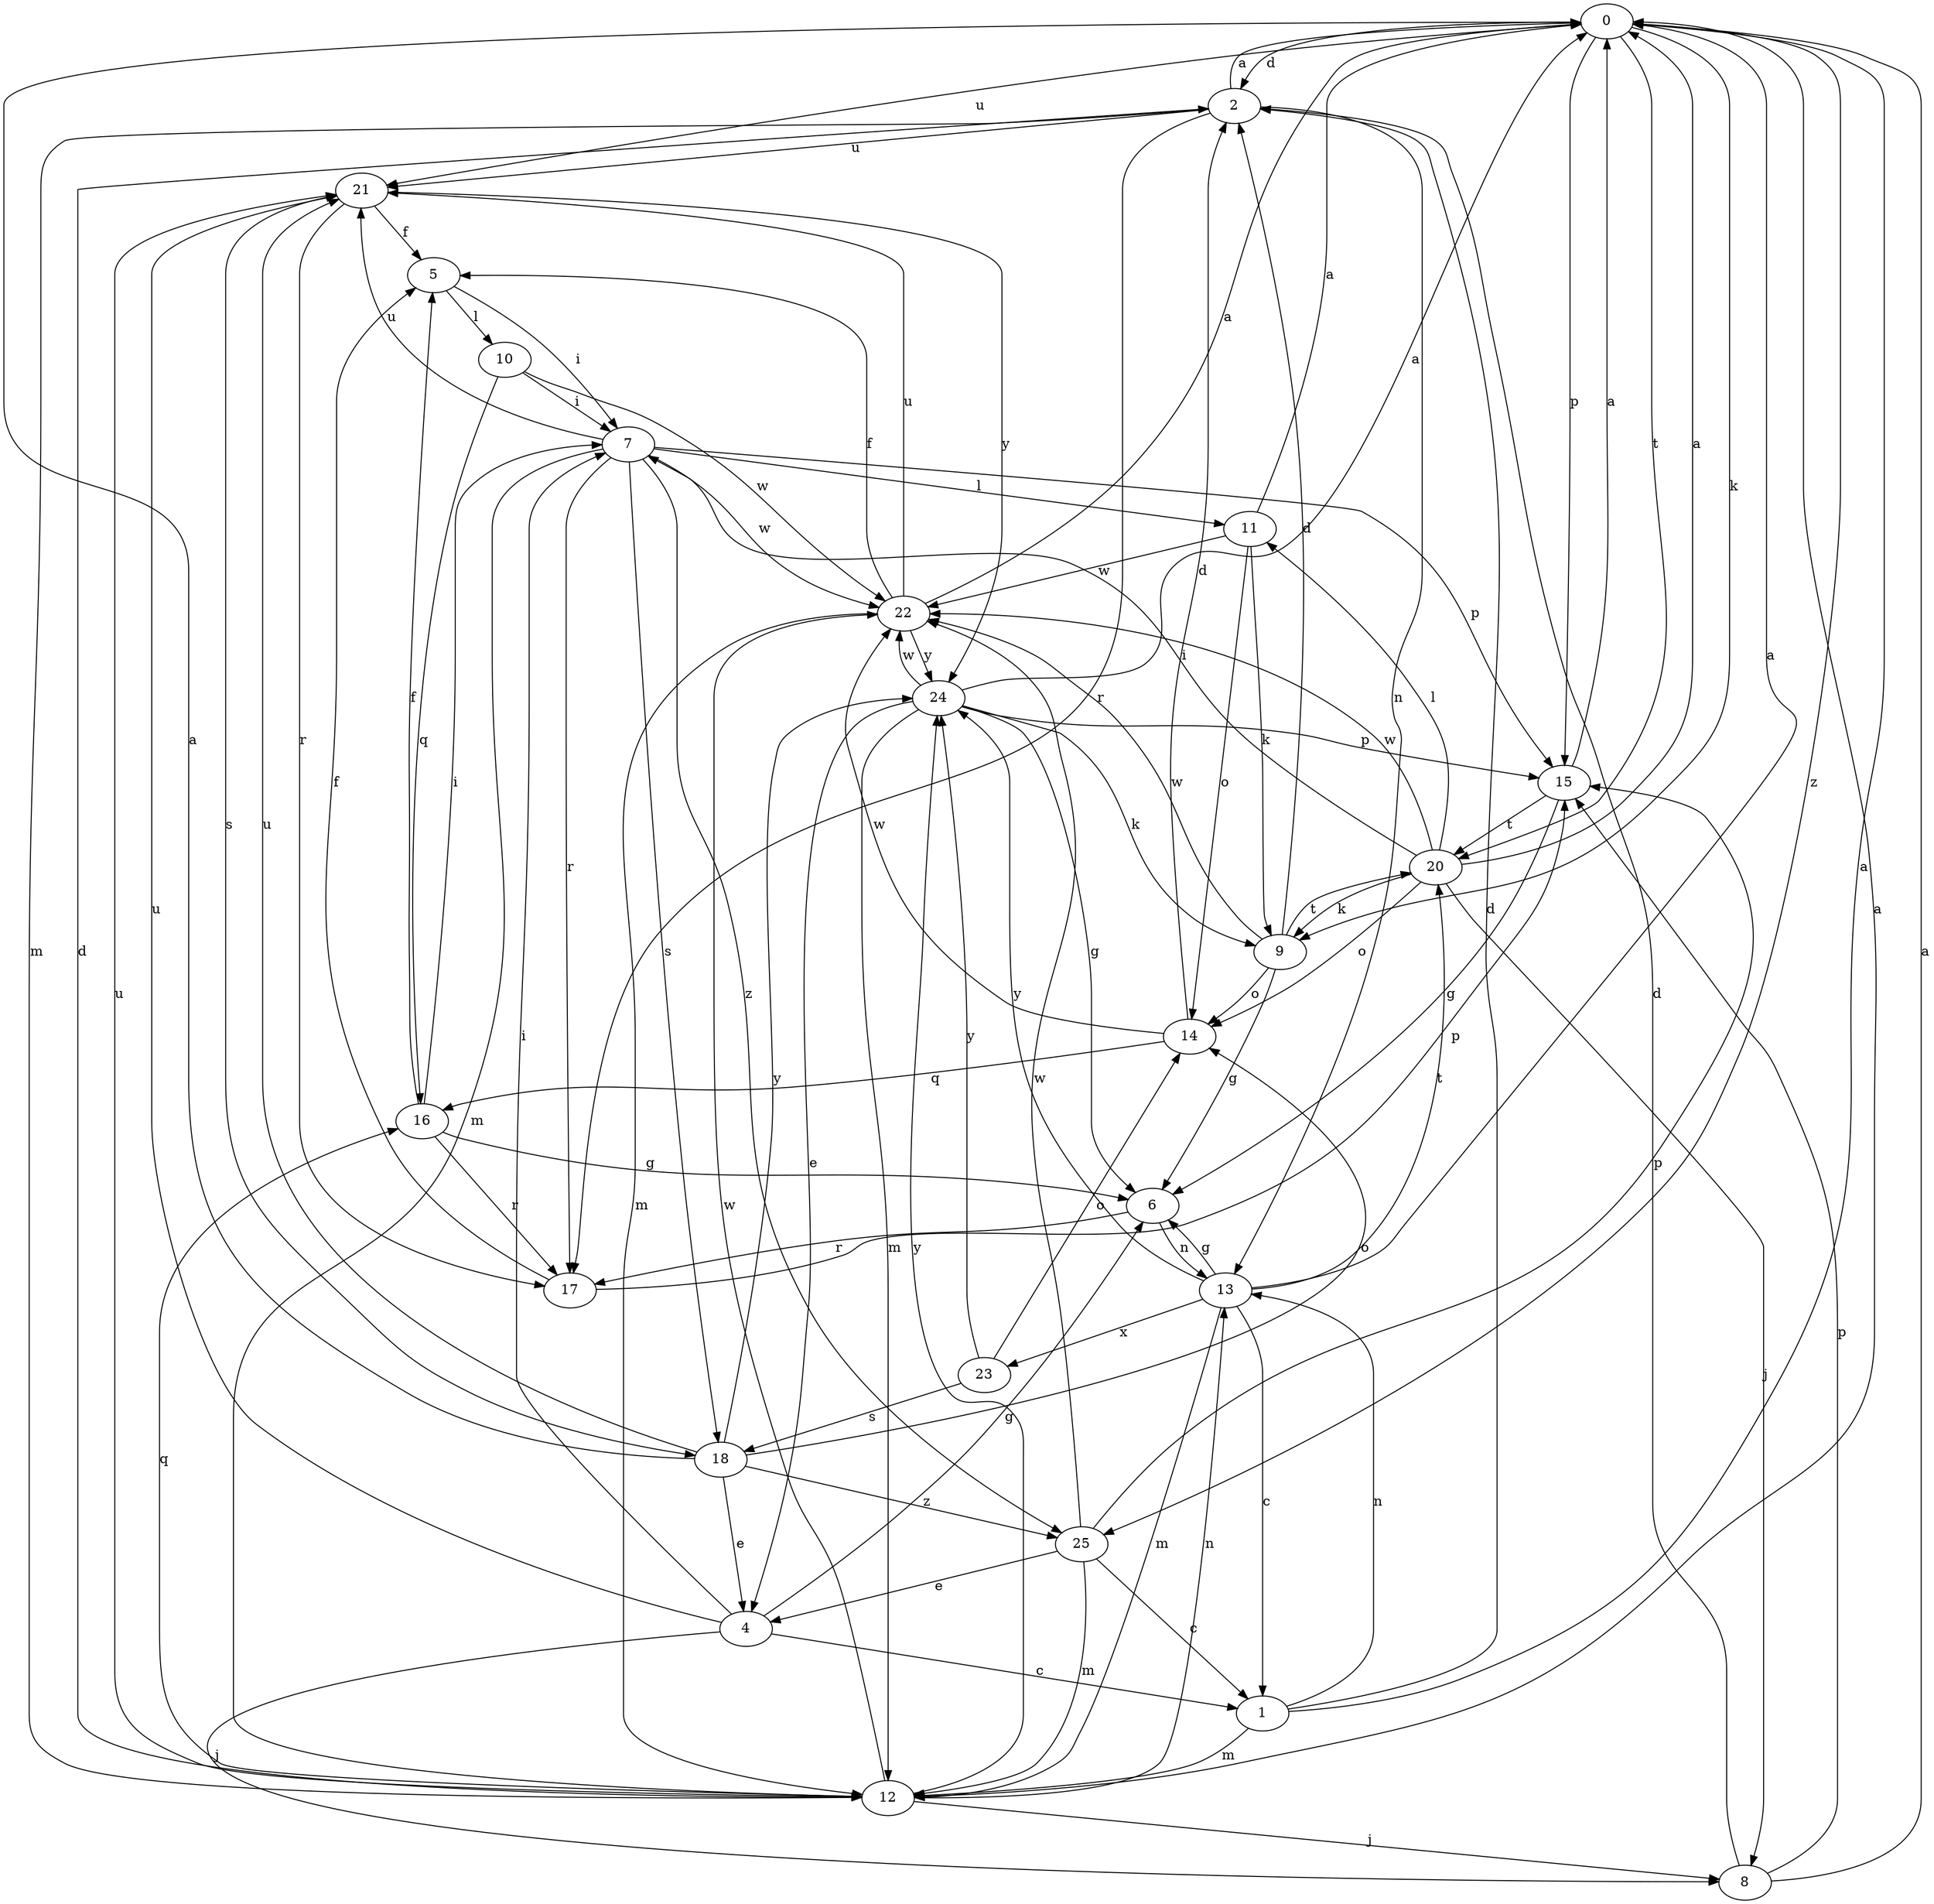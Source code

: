 strict digraph  {
0;
1;
2;
4;
5;
6;
7;
8;
9;
10;
11;
12;
13;
14;
15;
16;
17;
18;
20;
21;
22;
23;
24;
25;
0 -> 2  [label=d];
0 -> 9  [label=k];
0 -> 15  [label=p];
0 -> 20  [label=t];
0 -> 21  [label=u];
0 -> 25  [label=z];
1 -> 0  [label=a];
1 -> 2  [label=d];
1 -> 12  [label=m];
1 -> 13  [label=n];
2 -> 0  [label=a];
2 -> 12  [label=m];
2 -> 13  [label=n];
2 -> 17  [label=r];
2 -> 21  [label=u];
4 -> 1  [label=c];
4 -> 6  [label=g];
4 -> 7  [label=i];
4 -> 8  [label=j];
4 -> 21  [label=u];
5 -> 7  [label=i];
5 -> 10  [label=l];
6 -> 13  [label=n];
6 -> 17  [label=r];
7 -> 11  [label=l];
7 -> 12  [label=m];
7 -> 15  [label=p];
7 -> 17  [label=r];
7 -> 18  [label=s];
7 -> 21  [label=u];
7 -> 22  [label=w];
7 -> 25  [label=z];
8 -> 0  [label=a];
8 -> 2  [label=d];
8 -> 15  [label=p];
9 -> 2  [label=d];
9 -> 6  [label=g];
9 -> 14  [label=o];
9 -> 20  [label=t];
9 -> 22  [label=w];
10 -> 7  [label=i];
10 -> 16  [label=q];
10 -> 22  [label=w];
11 -> 0  [label=a];
11 -> 9  [label=k];
11 -> 14  [label=o];
11 -> 22  [label=w];
12 -> 0  [label=a];
12 -> 2  [label=d];
12 -> 8  [label=j];
12 -> 13  [label=n];
12 -> 16  [label=q];
12 -> 21  [label=u];
12 -> 22  [label=w];
12 -> 24  [label=y];
13 -> 0  [label=a];
13 -> 1  [label=c];
13 -> 6  [label=g];
13 -> 12  [label=m];
13 -> 20  [label=t];
13 -> 23  [label=x];
13 -> 24  [label=y];
14 -> 2  [label=d];
14 -> 16  [label=q];
14 -> 22  [label=w];
15 -> 0  [label=a];
15 -> 6  [label=g];
15 -> 20  [label=t];
16 -> 5  [label=f];
16 -> 6  [label=g];
16 -> 7  [label=i];
16 -> 17  [label=r];
17 -> 5  [label=f];
17 -> 15  [label=p];
18 -> 0  [label=a];
18 -> 4  [label=e];
18 -> 14  [label=o];
18 -> 21  [label=u];
18 -> 24  [label=y];
18 -> 25  [label=z];
20 -> 0  [label=a];
20 -> 7  [label=i];
20 -> 8  [label=j];
20 -> 9  [label=k];
20 -> 11  [label=l];
20 -> 14  [label=o];
20 -> 22  [label=w];
21 -> 5  [label=f];
21 -> 17  [label=r];
21 -> 18  [label=s];
21 -> 24  [label=y];
22 -> 0  [label=a];
22 -> 5  [label=f];
22 -> 12  [label=m];
22 -> 21  [label=u];
22 -> 24  [label=y];
23 -> 14  [label=o];
23 -> 18  [label=s];
23 -> 24  [label=y];
24 -> 0  [label=a];
24 -> 4  [label=e];
24 -> 6  [label=g];
24 -> 9  [label=k];
24 -> 12  [label=m];
24 -> 15  [label=p];
24 -> 22  [label=w];
25 -> 1  [label=c];
25 -> 4  [label=e];
25 -> 12  [label=m];
25 -> 15  [label=p];
25 -> 22  [label=w];
}
